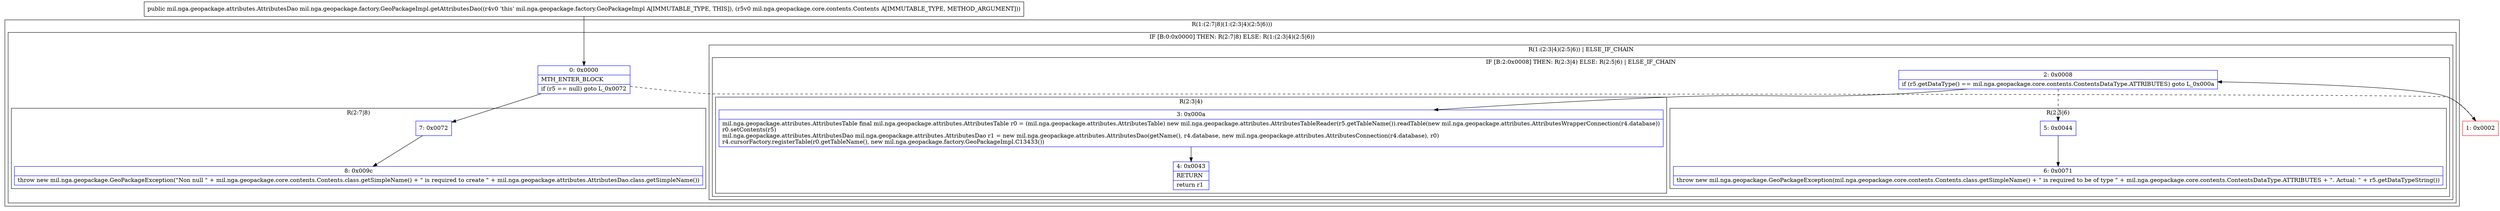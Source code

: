 digraph "CFG formil.nga.geopackage.factory.GeoPackageImpl.getAttributesDao(Lmil\/nga\/geopackage\/core\/contents\/Contents;)Lmil\/nga\/geopackage\/attributes\/AttributesDao;" {
subgraph cluster_Region_1240615075 {
label = "R(1:(2:7|8)(1:(2:3|4)(2:5|6)))";
node [shape=record,color=blue];
subgraph cluster_IfRegion_857745521 {
label = "IF [B:0:0x0000] THEN: R(2:7|8) ELSE: R(1:(2:3|4)(2:5|6))";
node [shape=record,color=blue];
Node_0 [shape=record,label="{0\:\ 0x0000|MTH_ENTER_BLOCK\l|if (r5 == null) goto L_0x0072\l}"];
subgraph cluster_Region_1280575361 {
label = "R(2:7|8)";
node [shape=record,color=blue];
Node_7 [shape=record,label="{7\:\ 0x0072}"];
Node_8 [shape=record,label="{8\:\ 0x009c|throw new mil.nga.geopackage.GeoPackageException(\"Non null \" + mil.nga.geopackage.core.contents.Contents.class.getSimpleName() + \" is required to create \" + mil.nga.geopackage.attributes.AttributesDao.class.getSimpleName())\l}"];
}
subgraph cluster_Region_1646722365 {
label = "R(1:(2:3|4)(2:5|6)) | ELSE_IF_CHAIN\l";
node [shape=record,color=blue];
subgraph cluster_IfRegion_961152650 {
label = "IF [B:2:0x0008] THEN: R(2:3|4) ELSE: R(2:5|6) | ELSE_IF_CHAIN\l";
node [shape=record,color=blue];
Node_2 [shape=record,label="{2\:\ 0x0008|if (r5.getDataType() == mil.nga.geopackage.core.contents.ContentsDataType.ATTRIBUTES) goto L_0x000a\l}"];
subgraph cluster_Region_770450648 {
label = "R(2:3|4)";
node [shape=record,color=blue];
Node_3 [shape=record,label="{3\:\ 0x000a|mil.nga.geopackage.attributes.AttributesTable final mil.nga.geopackage.attributes.AttributesTable r0 = (mil.nga.geopackage.attributes.AttributesTable) new mil.nga.geopackage.attributes.AttributesTableReader(r5.getTableName()).readTable(new mil.nga.geopackage.attributes.AttributesWrapperConnection(r4.database))\lr0.setContents(r5)\lmil.nga.geopackage.attributes.AttributesDao mil.nga.geopackage.attributes.AttributesDao r1 = new mil.nga.geopackage.attributes.AttributesDao(getName(), r4.database, new mil.nga.geopackage.attributes.AttributesConnection(r4.database), r0)\lr4.cursorFactory.registerTable(r0.getTableName(), new mil.nga.geopackage.factory.GeoPackageImpl.C13433())\l}"];
Node_4 [shape=record,label="{4\:\ 0x0043|RETURN\l|return r1\l}"];
}
subgraph cluster_Region_194757234 {
label = "R(2:5|6)";
node [shape=record,color=blue];
Node_5 [shape=record,label="{5\:\ 0x0044}"];
Node_6 [shape=record,label="{6\:\ 0x0071|throw new mil.nga.geopackage.GeoPackageException(mil.nga.geopackage.core.contents.Contents.class.getSimpleName() + \" is required to be of type \" + mil.nga.geopackage.core.contents.ContentsDataType.ATTRIBUTES + \". Actual: \" + r5.getDataTypeString())\l}"];
}
}
}
}
}
Node_1 [shape=record,color=red,label="{1\:\ 0x0002}"];
MethodNode[shape=record,label="{public mil.nga.geopackage.attributes.AttributesDao mil.nga.geopackage.factory.GeoPackageImpl.getAttributesDao((r4v0 'this' mil.nga.geopackage.factory.GeoPackageImpl A[IMMUTABLE_TYPE, THIS]), (r5v0 mil.nga.geopackage.core.contents.Contents A[IMMUTABLE_TYPE, METHOD_ARGUMENT])) }"];
MethodNode -> Node_0;
Node_0 -> Node_1[style=dashed];
Node_0 -> Node_7;
Node_7 -> Node_8;
Node_2 -> Node_3;
Node_2 -> Node_5[style=dashed];
Node_3 -> Node_4;
Node_5 -> Node_6;
Node_1 -> Node_2;
}

